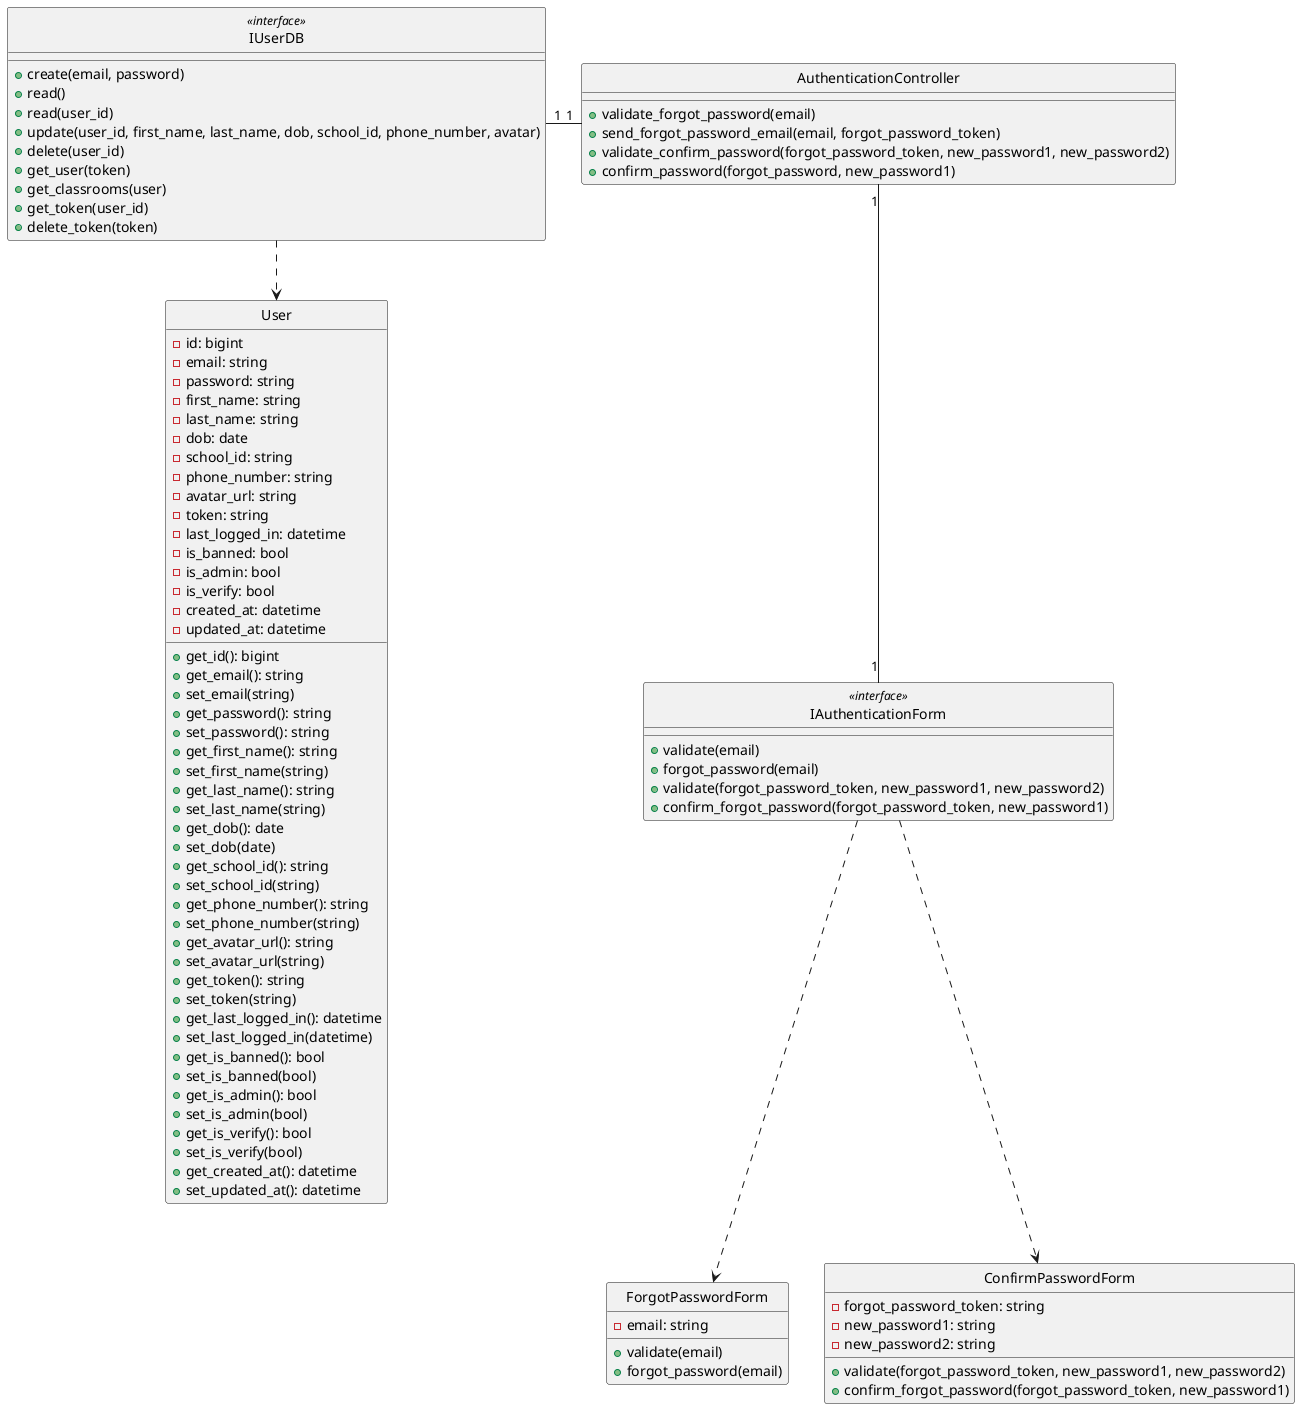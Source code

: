 @startuml createClass

class User {
    - id: bigint
    - email: string
    - password: string
    - first_name: string
    - last_name: string
    - dob: date
    - school_id: string
    - phone_number: string
    - avatar_url: string
    - token: string
    - last_logged_in: datetime
    - is_banned: bool
    - is_admin: bool
    - is_verify: bool
    - created_at: datetime
    - updated_at: datetime

    + get_id(): bigint
    + get_email(): string
    + set_email(string)
    + get_password(): string
    + set_password(): string
    + get_first_name(): string
    + set_first_name(string)
    + get_last_name(): string
    + set_last_name(string)
    + get_dob(): date
    + set_dob(date)
    + get_school_id(): string
    + set_school_id(string)
    + get_phone_number(): string
    + set_phone_number(string)
    + get_avatar_url(): string
    + set_avatar_url(string)
    + get_token(): string
    + set_token(string)
    + get_last_logged_in(): datetime
    + set_last_logged_in(datetime)
    + get_is_banned(): bool
    + set_is_banned(bool)
    + get_is_admin(): bool
    + set_is_admin(bool)
    + get_is_verify(): bool
    + set_is_verify(bool)
    + get_created_at(): datetime
    + set_updated_at(): datetime
}

class IUserDB <<interface>> {
    + create(email, password)
    + read()
    + read(user_id)
    + update(user_id, first_name, last_name, dob, school_id, phone_number, avatar)
    + delete(user_id)
    + get_user(token)
    + get_classrooms(user)
    + get_token(user_id)
    + delete_token(token)
}

class ForgotPasswordForm {
    - email: string

    + validate(email)
    + forgot_password(email)
}

class ConfirmPasswordForm {
    - forgot_password_token: string
    - new_password1: string
    - new_password2: string

    + validate(forgot_password_token, new_password1, new_password2)
    + confirm_forgot_password(forgot_password_token, new_password1)
}

class IAuthenticationForm <<interface>> {
    + validate(email)
    + forgot_password(email)
    + validate(forgot_password_token, new_password1, new_password2)
    + confirm_forgot_password(forgot_password_token, new_password1)
}

class AuthenticationController {
    + validate_forgot_password(email)
    + send_forgot_password_email(email, forgot_password_token)
    + validate_confirm_password(forgot_password_token, new_password1, new_password2)
    + confirm_password(forgot_password, new_password1)
}

hide User circle
hide IUserDB <<interface>> circle
hide ForgotPasswordForm circle
hide ConfirmPasswordForm circle
hide IAuthenticationForm <<interface>> circle
hide AuthenticationController circle

IUserDB -down.> User
IAuthenticationForm .down.> ForgotPasswordForm
IAuthenticationForm .down.> ConfirmPasswordForm
AuthenticationController "1"-left-"1" IUserDB
IAuthenticationForm "1"-up-"1" AuthenticationController

@enduml
